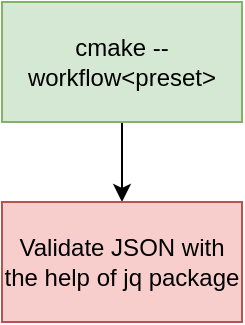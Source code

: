 <mxfile version="28.0.7">
  <diagram name="Page-1" id="aInVrUp1MnNMGaIALHQe">
    <mxGraphModel dx="786" dy="531" grid="1" gridSize="10" guides="1" tooltips="1" connect="1" arrows="1" fold="1" page="1" pageScale="1" pageWidth="827" pageHeight="1169" math="0" shadow="0">
      <root>
        <mxCell id="0" />
        <mxCell id="1" parent="0" />
        <mxCell id="-jH9cvor_tWSEYjWnEKw-4" value="" style="edgeStyle=orthogonalEdgeStyle;rounded=0;orthogonalLoop=1;jettySize=auto;html=1;" edge="1" parent="1" source="-jH9cvor_tWSEYjWnEKw-2" target="-jH9cvor_tWSEYjWnEKw-3">
          <mxGeometry relative="1" as="geometry" />
        </mxCell>
        <mxCell id="-jH9cvor_tWSEYjWnEKw-2" value="cmake --workflow&amp;lt;preset&amp;gt;" style="rounded=0;whiteSpace=wrap;html=1;fillColor=#d5e8d4;strokeColor=#82b366;" vertex="1" parent="1">
          <mxGeometry x="150" y="90" width="120" height="60" as="geometry" />
        </mxCell>
        <mxCell id="-jH9cvor_tWSEYjWnEKw-3" value="Validate JSON with the help of jq package" style="whiteSpace=wrap;html=1;fillColor=#f8cecc;strokeColor=#b85450;rounded=0;" vertex="1" parent="1">
          <mxGeometry x="150" y="190" width="120" height="60" as="geometry" />
        </mxCell>
      </root>
    </mxGraphModel>
  </diagram>
</mxfile>
